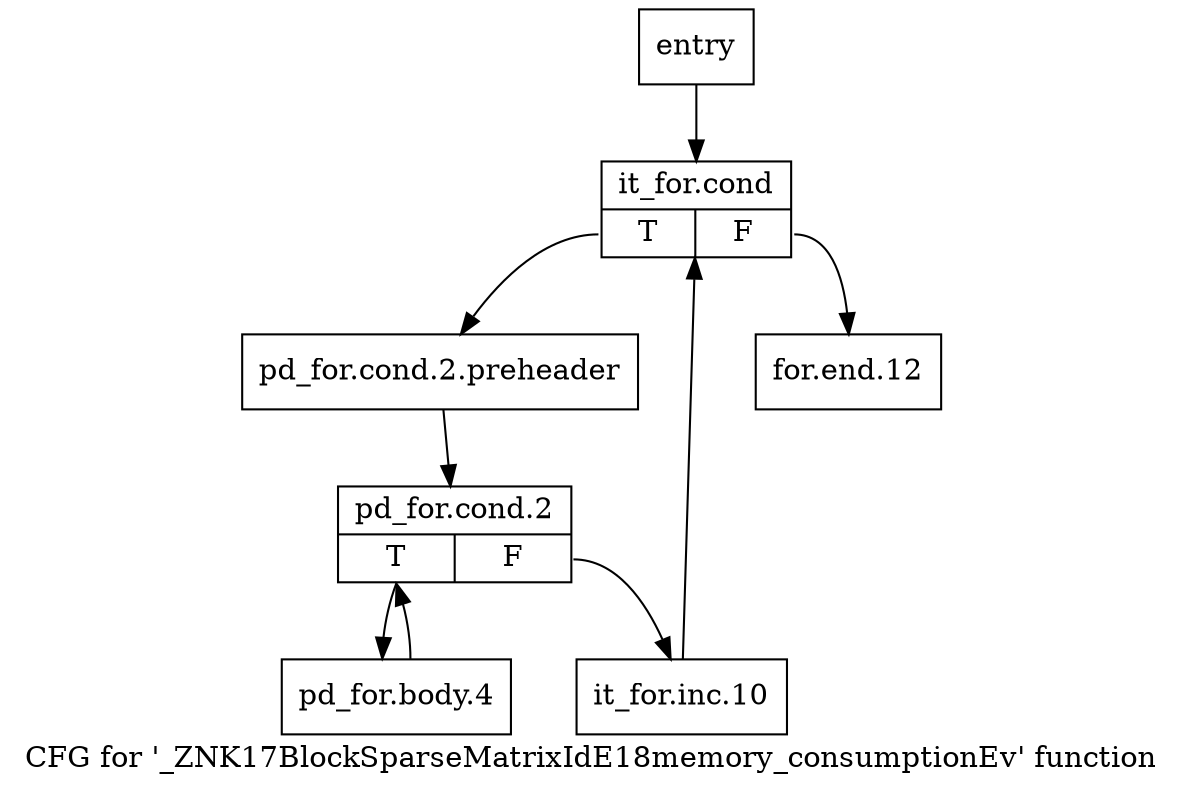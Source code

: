 digraph "CFG for '_ZNK17BlockSparseMatrixIdE18memory_consumptionEv' function" {
	label="CFG for '_ZNK17BlockSparseMatrixIdE18memory_consumptionEv' function";

	Node0x2d380a0 [shape=record,label="{entry}"];
	Node0x2d380a0 -> Node0x2d380f0;
	Node0x2d380f0 [shape=record,label="{it_for.cond|{<s0>T|<s1>F}}"];
	Node0x2d380f0:s0 -> Node0x2d38140;
	Node0x2d380f0:s1 -> Node0x2d38280;
	Node0x2d38140 [shape=record,label="{pd_for.cond.2.preheader}"];
	Node0x2d38140 -> Node0x2d38190;
	Node0x2d38190 [shape=record,label="{pd_for.cond.2|{<s0>T|<s1>F}}"];
	Node0x2d38190:s0 -> Node0x2d381e0;
	Node0x2d38190:s1 -> Node0x2d38230;
	Node0x2d381e0 [shape=record,label="{pd_for.body.4}"];
	Node0x2d381e0 -> Node0x2d38190;
	Node0x2d38230 [shape=record,label="{it_for.inc.10}"];
	Node0x2d38230 -> Node0x2d380f0;
	Node0x2d38280 [shape=record,label="{for.end.12}"];
}
